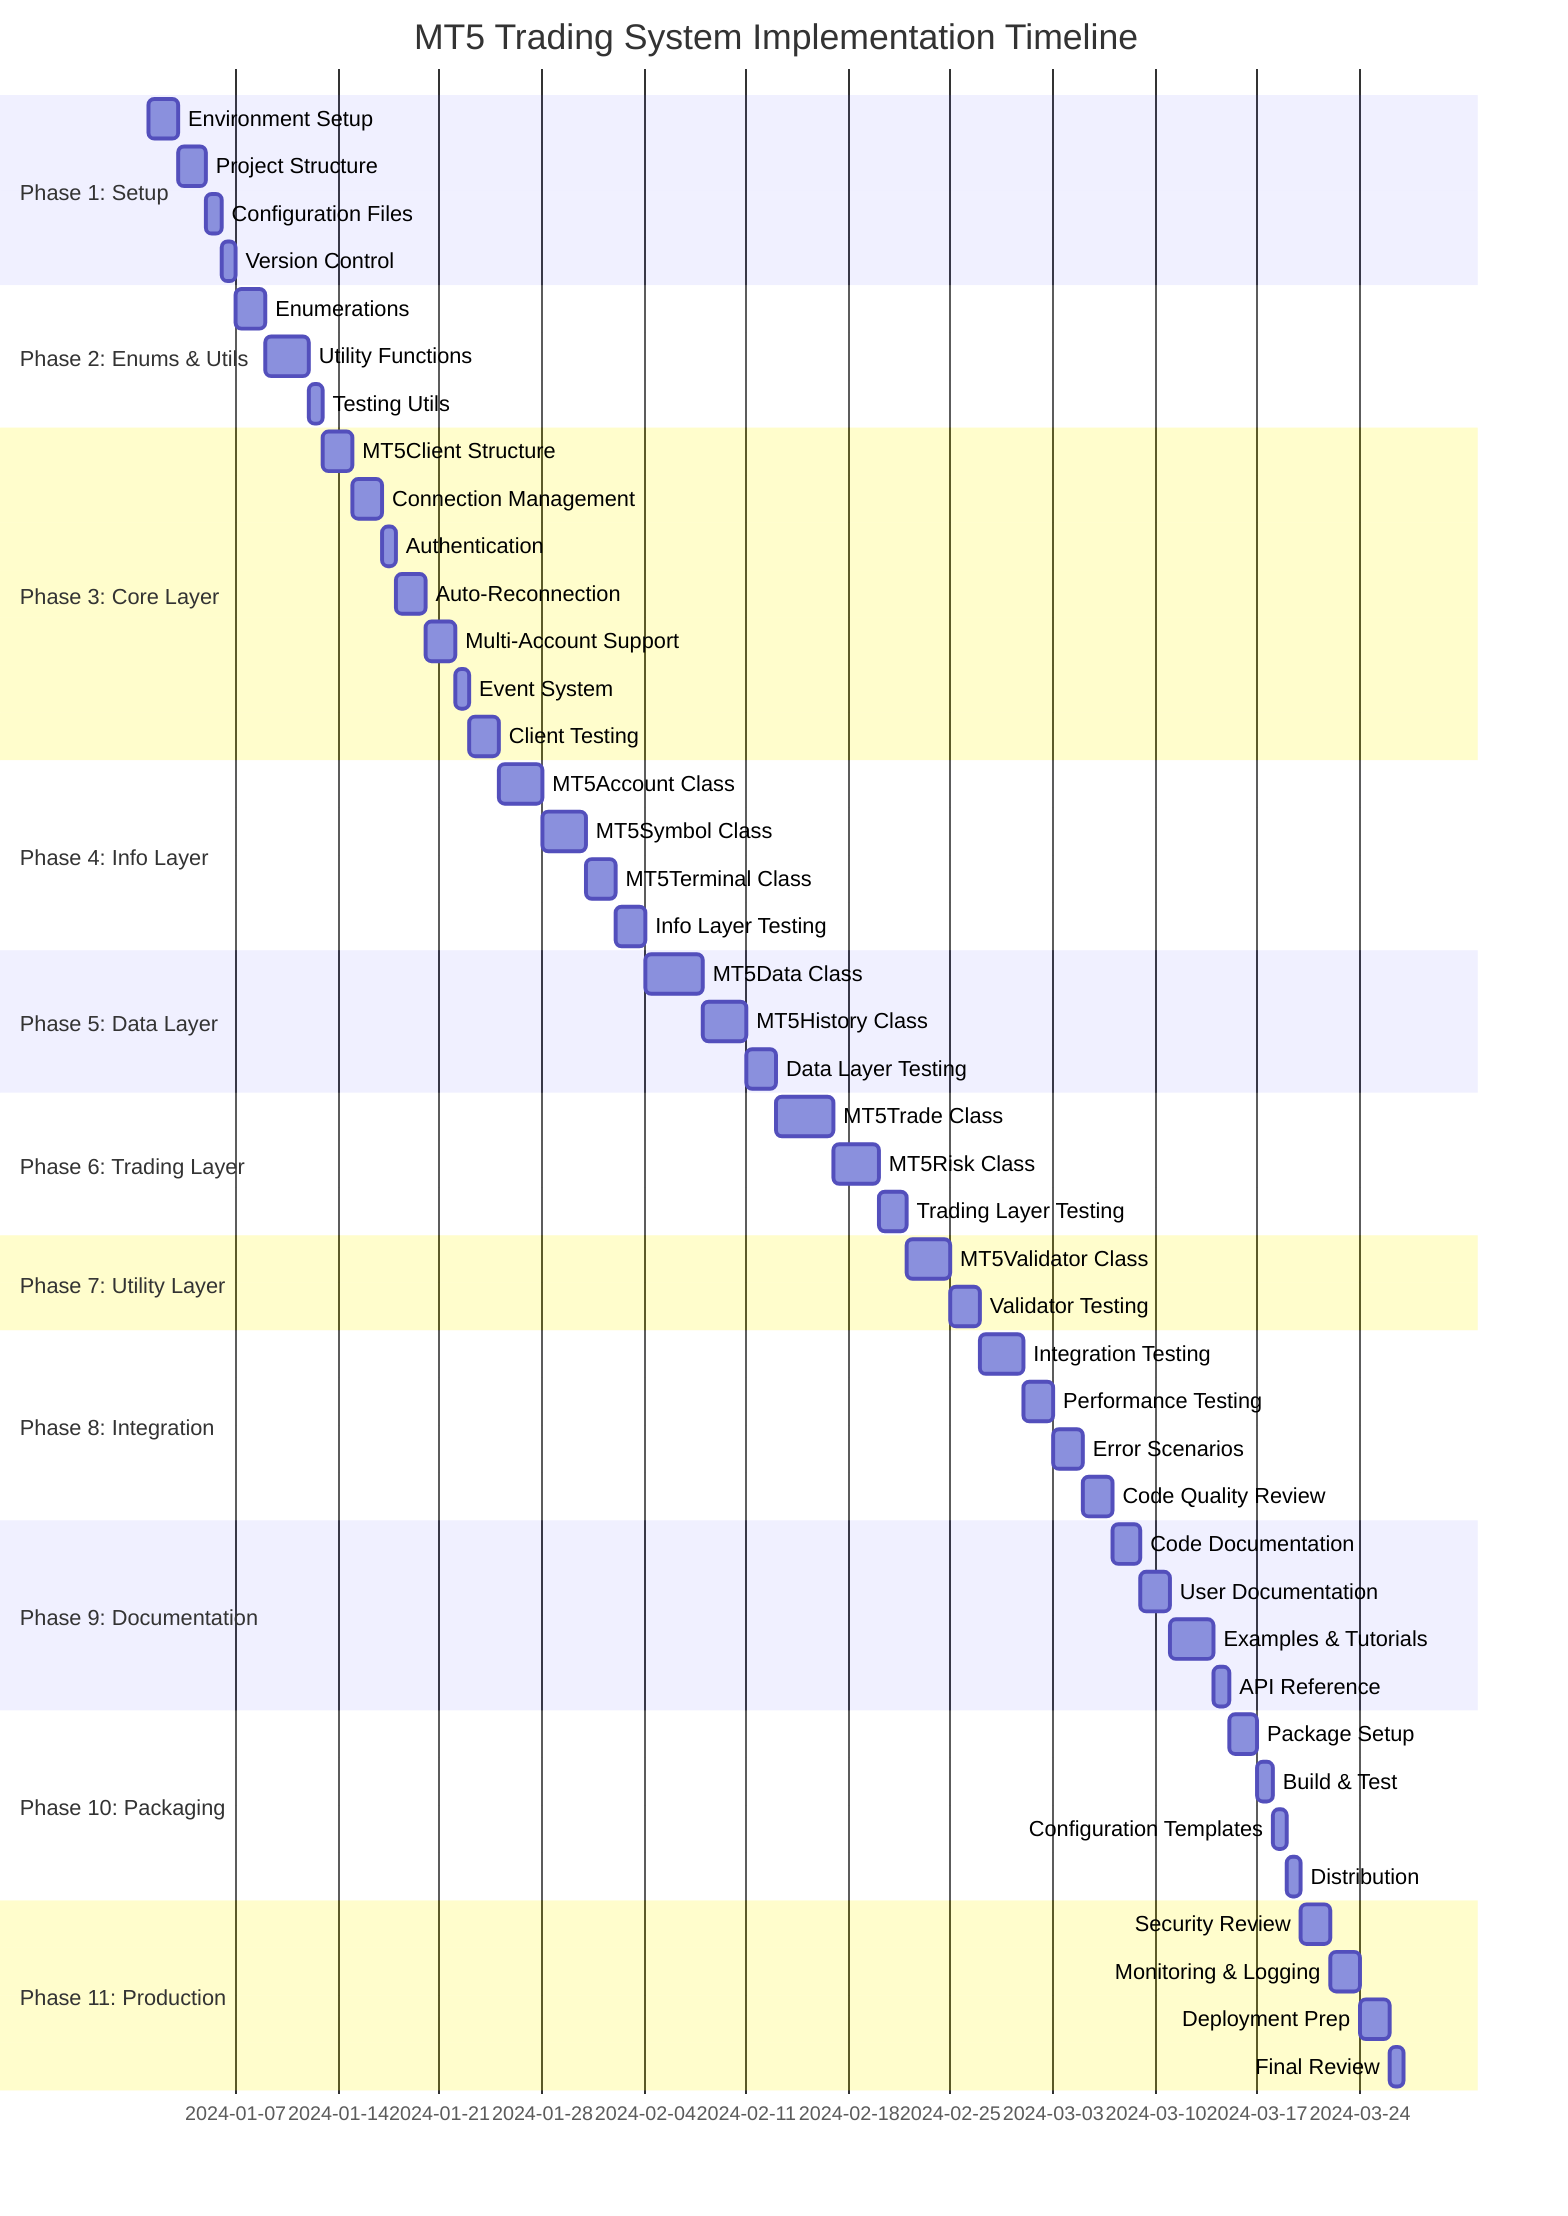 gantt
    title MT5 Trading System Implementation Timeline
    dateFormat YYYY-MM-DD
    section Phase 1: Setup
    Environment Setup           :p1a, 2024-01-01, 2d
    Project Structure          :p1b, after p1a, 2d
    Configuration Files        :p1c, after p1b, 1d
    Version Control           :p1d, after p1c, 1d
    
    section Phase 2: Enums & Utils
    Enumerations              :p2a, after p1d, 2d
    Utility Functions         :p2b, after p2a, 3d
    Testing Utils             :p2c, after p2b, 1d
    
    section Phase 3: Core Layer
    MT5Client Structure       :p3a, after p2c, 2d
    Connection Management     :p3b, after p3a, 2d
    Authentication           :p3c, after p3b, 1d
    Auto-Reconnection        :p3d, after p3c, 2d
    Multi-Account Support    :p3e, after p3d, 2d
    Event System             :p3f, after p3e, 1d
    Client Testing           :p3g, after p3f, 2d
    
    section Phase 4: Info Layer
    MT5Account Class         :p4a, after p3g, 3d
    MT5Symbol Class          :p4b, after p4a, 3d
    MT5Terminal Class        :p4c, after p4b, 2d
    Info Layer Testing       :p4d, after p4c, 2d
    
    section Phase 5: Data Layer
    MT5Data Class            :p5a, after p4d, 4d
    MT5History Class         :p5b, after p5a, 3d
    Data Layer Testing       :p5c, after p5b, 2d
    
    section Phase 6: Trading Layer
    MT5Trade Class           :p6a, after p5c, 4d
    MT5Risk Class            :p6b, after p6a, 3d
    Trading Layer Testing    :p6c, after p6b, 2d
    
    section Phase 7: Utility Layer
    MT5Validator Class       :p7a, after p6c, 3d
    Validator Testing        :p7b, after p7a, 2d
    
    section Phase 8: Integration
    Integration Testing      :p8a, after p7b, 3d
    Performance Testing      :p8b, after p8a, 2d
    Error Scenarios         :p8c, after p8b, 2d
    Code Quality Review     :p8d, after p8c, 2d
    
    section Phase 9: Documentation
    Code Documentation      :p9a, after p8d, 2d
    User Documentation      :p9b, after p9a, 2d
    Examples & Tutorials    :p9c, after p9b, 3d
    API Reference          :p9d, after p9c, 1d
    
    section Phase 10: Packaging
    Package Setup          :p10a, after p9d, 2d
    Build & Test           :p10b, after p10a, 1d
    Configuration Templates :p10c, after p10b, 1d
    Distribution           :p10d, after p10c, 1d
    
    section Phase 11: Production
    Security Review        :p11a, after p10d, 2d
    Monitoring & Logging   :p11b, after p11a, 2d
    Deployment Prep        :p11c, after p11b, 2d
    Final Review          :p11d, after p11c, 1d